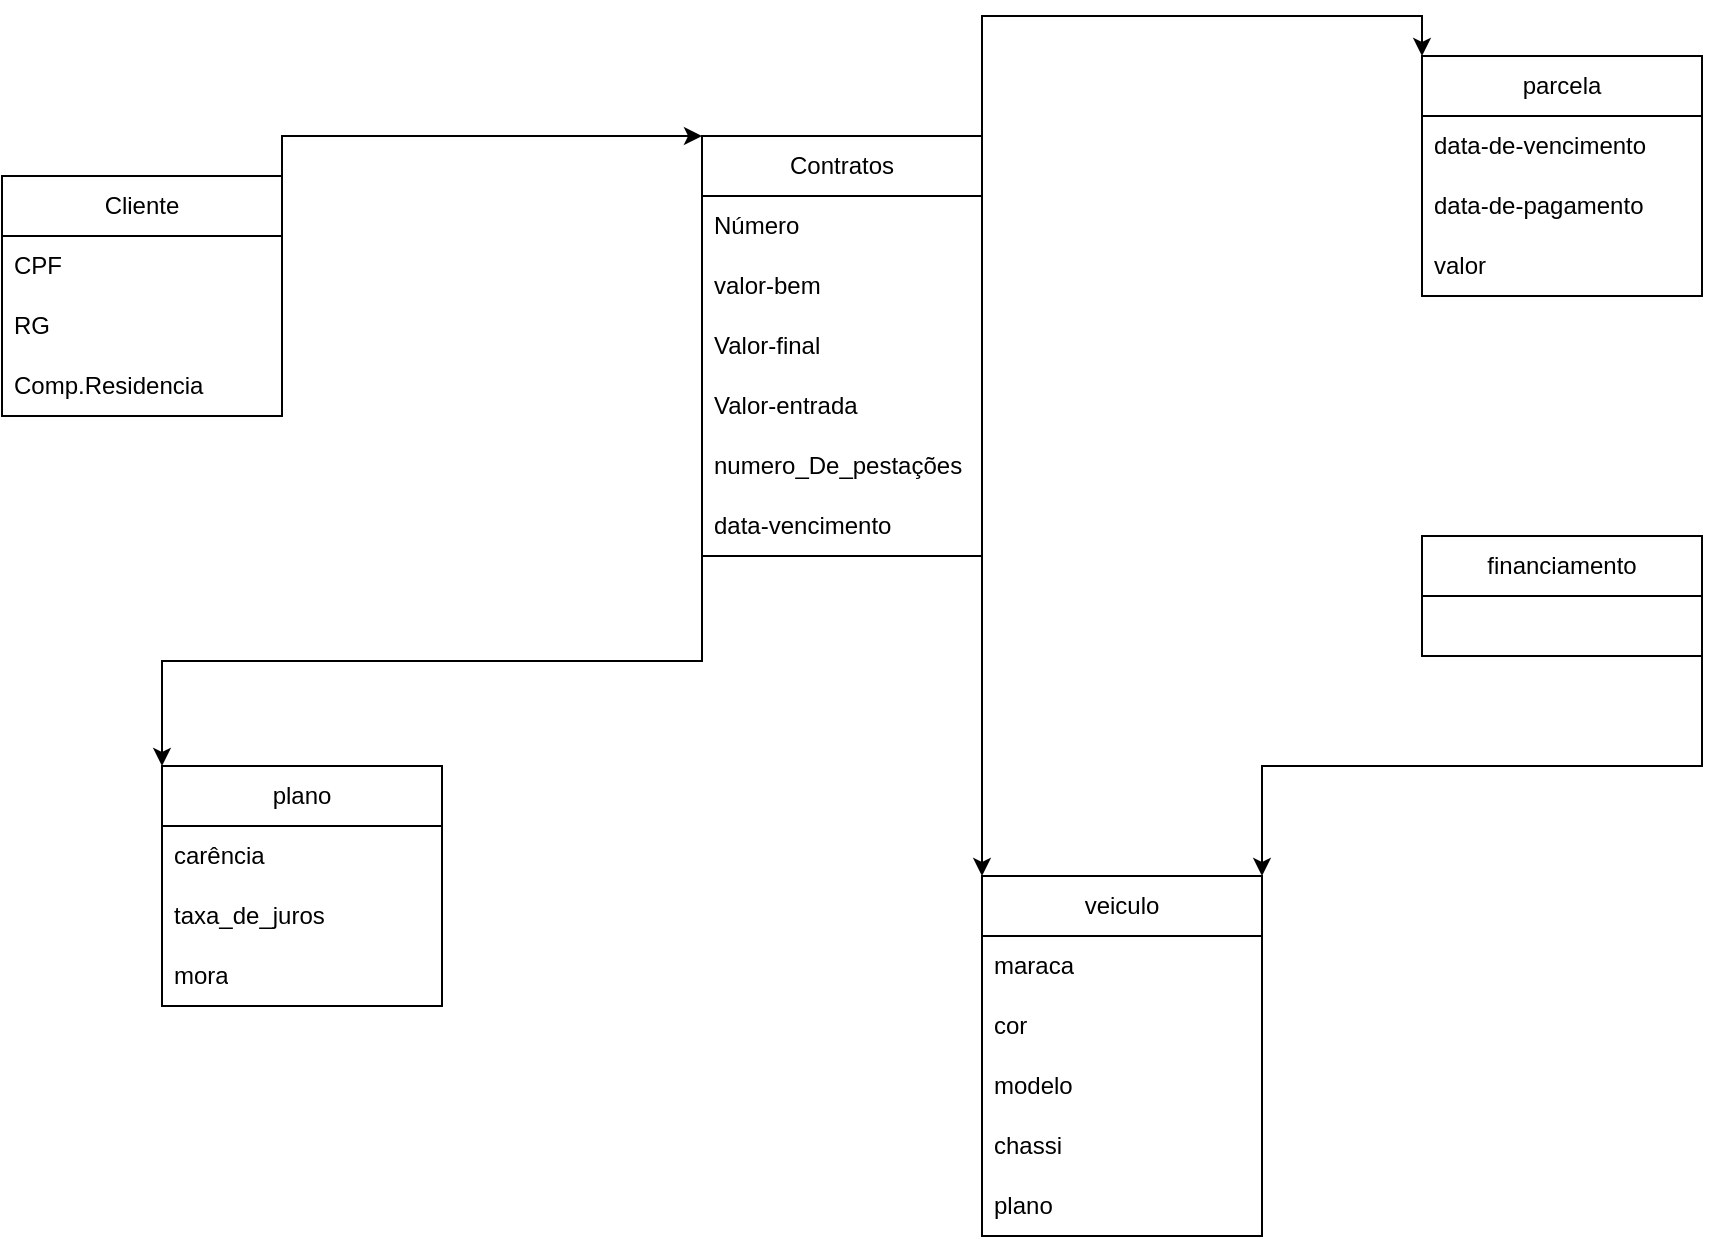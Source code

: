 <mxfile version="21.8.0" type="github">
  <diagram name="Página-1" id="_oDHlMAUnnKFJ1dQuTjk">
    <mxGraphModel dx="1434" dy="718" grid="1" gridSize="10" guides="1" tooltips="1" connect="1" arrows="1" fold="1" page="1" pageScale="1" pageWidth="827" pageHeight="1169" math="0" shadow="0">
      <root>
        <mxCell id="0" />
        <mxCell id="1" parent="0" />
        <mxCell id="SKrmHLBZBjwepl713rSt-146" style="edgeStyle=orthogonalEdgeStyle;rounded=0;orthogonalLoop=1;jettySize=auto;html=1;exitX=1;exitY=0;exitDx=0;exitDy=0;entryX=0;entryY=0;entryDx=0;entryDy=0;" edge="1" parent="1" source="SKrmHLBZBjwepl713rSt-1" target="SKrmHLBZBjwepl713rSt-5">
          <mxGeometry relative="1" as="geometry" />
        </mxCell>
        <mxCell id="SKrmHLBZBjwepl713rSt-1" value="Cliente" style="swimlane;fontStyle=0;childLayout=stackLayout;horizontal=1;startSize=30;horizontalStack=0;resizeParent=1;resizeParentMax=0;resizeLast=0;collapsible=1;marginBottom=0;whiteSpace=wrap;html=1;" vertex="1" parent="1">
          <mxGeometry x="90" y="170" width="140" height="120" as="geometry" />
        </mxCell>
        <mxCell id="SKrmHLBZBjwepl713rSt-2" value="CPF" style="text;strokeColor=none;fillColor=none;align=left;verticalAlign=middle;spacingLeft=4;spacingRight=4;overflow=hidden;points=[[0,0.5],[1,0.5]];portConstraint=eastwest;rotatable=0;whiteSpace=wrap;html=1;" vertex="1" parent="SKrmHLBZBjwepl713rSt-1">
          <mxGeometry y="30" width="140" height="30" as="geometry" />
        </mxCell>
        <mxCell id="SKrmHLBZBjwepl713rSt-3" value="RG" style="text;strokeColor=none;fillColor=none;align=left;verticalAlign=middle;spacingLeft=4;spacingRight=4;overflow=hidden;points=[[0,0.5],[1,0.5]];portConstraint=eastwest;rotatable=0;whiteSpace=wrap;html=1;" vertex="1" parent="SKrmHLBZBjwepl713rSt-1">
          <mxGeometry y="60" width="140" height="30" as="geometry" />
        </mxCell>
        <mxCell id="SKrmHLBZBjwepl713rSt-4" value="Comp.Residencia" style="text;strokeColor=none;fillColor=none;align=left;verticalAlign=middle;spacingLeft=4;spacingRight=4;overflow=hidden;points=[[0,0.5],[1,0.5]];portConstraint=eastwest;rotatable=0;whiteSpace=wrap;html=1;" vertex="1" parent="SKrmHLBZBjwepl713rSt-1">
          <mxGeometry y="90" width="140" height="30" as="geometry" />
        </mxCell>
        <mxCell id="SKrmHLBZBjwepl713rSt-147" style="edgeStyle=orthogonalEdgeStyle;rounded=0;orthogonalLoop=1;jettySize=auto;html=1;exitX=1;exitY=0;exitDx=0;exitDy=0;entryX=0;entryY=0;entryDx=0;entryDy=0;" edge="1" parent="1" source="SKrmHLBZBjwepl713rSt-5" target="SKrmHLBZBjwepl713rSt-142">
          <mxGeometry relative="1" as="geometry" />
        </mxCell>
        <mxCell id="SKrmHLBZBjwepl713rSt-148" style="edgeStyle=orthogonalEdgeStyle;rounded=0;orthogonalLoop=1;jettySize=auto;html=1;exitX=1;exitY=1;exitDx=0;exitDy=0;entryX=0;entryY=0;entryDx=0;entryDy=0;" edge="1" parent="1" source="SKrmHLBZBjwepl713rSt-5" target="SKrmHLBZBjwepl713rSt-132">
          <mxGeometry relative="1" as="geometry" />
        </mxCell>
        <mxCell id="SKrmHLBZBjwepl713rSt-149" style="edgeStyle=orthogonalEdgeStyle;rounded=0;orthogonalLoop=1;jettySize=auto;html=1;exitX=0;exitY=1;exitDx=0;exitDy=0;entryX=0;entryY=0;entryDx=0;entryDy=0;" edge="1" parent="1" source="SKrmHLBZBjwepl713rSt-5" target="SKrmHLBZBjwepl713rSt-123">
          <mxGeometry relative="1" as="geometry" />
        </mxCell>
        <mxCell id="SKrmHLBZBjwepl713rSt-5" value="Contratos" style="swimlane;fontStyle=0;childLayout=stackLayout;horizontal=1;startSize=30;horizontalStack=0;resizeParent=1;resizeParentMax=0;resizeLast=0;collapsible=1;marginBottom=0;whiteSpace=wrap;html=1;" vertex="1" parent="1">
          <mxGeometry x="440" y="150" width="140" height="210" as="geometry" />
        </mxCell>
        <mxCell id="SKrmHLBZBjwepl713rSt-6" value="Número" style="text;strokeColor=none;fillColor=none;align=left;verticalAlign=middle;spacingLeft=4;spacingRight=4;overflow=hidden;points=[[0,0.5],[1,0.5]];portConstraint=eastwest;rotatable=0;whiteSpace=wrap;html=1;" vertex="1" parent="SKrmHLBZBjwepl713rSt-5">
          <mxGeometry y="30" width="140" height="30" as="geometry" />
        </mxCell>
        <mxCell id="SKrmHLBZBjwepl713rSt-7" value="valor-bem" style="text;strokeColor=none;fillColor=none;align=left;verticalAlign=middle;spacingLeft=4;spacingRight=4;overflow=hidden;points=[[0,0.5],[1,0.5]];portConstraint=eastwest;rotatable=0;whiteSpace=wrap;html=1;" vertex="1" parent="SKrmHLBZBjwepl713rSt-5">
          <mxGeometry y="60" width="140" height="30" as="geometry" />
        </mxCell>
        <mxCell id="SKrmHLBZBjwepl713rSt-10" value="Valor-final" style="text;strokeColor=none;fillColor=none;align=left;verticalAlign=middle;spacingLeft=4;spacingRight=4;overflow=hidden;points=[[0,0.5],[1,0.5]];portConstraint=eastwest;rotatable=0;whiteSpace=wrap;html=1;" vertex="1" parent="SKrmHLBZBjwepl713rSt-5">
          <mxGeometry y="90" width="140" height="30" as="geometry" />
        </mxCell>
        <mxCell id="SKrmHLBZBjwepl713rSt-120" value="Valor-entrada" style="text;strokeColor=none;fillColor=none;align=left;verticalAlign=middle;spacingLeft=4;spacingRight=4;overflow=hidden;points=[[0,0.5],[1,0.5]];portConstraint=eastwest;rotatable=0;whiteSpace=wrap;html=1;" vertex="1" parent="SKrmHLBZBjwepl713rSt-5">
          <mxGeometry y="120" width="140" height="30" as="geometry" />
        </mxCell>
        <mxCell id="SKrmHLBZBjwepl713rSt-121" value="numero_De_pestações" style="text;strokeColor=none;fillColor=none;align=left;verticalAlign=middle;spacingLeft=4;spacingRight=4;overflow=hidden;points=[[0,0.5],[1,0.5]];portConstraint=eastwest;rotatable=0;whiteSpace=wrap;html=1;" vertex="1" parent="SKrmHLBZBjwepl713rSt-5">
          <mxGeometry y="150" width="140" height="30" as="geometry" />
        </mxCell>
        <mxCell id="SKrmHLBZBjwepl713rSt-122" value="data-vencimento" style="text;strokeColor=none;fillColor=none;align=left;verticalAlign=middle;spacingLeft=4;spacingRight=4;overflow=hidden;points=[[0,0.5],[1,0.5]];portConstraint=eastwest;rotatable=0;whiteSpace=wrap;html=1;" vertex="1" parent="SKrmHLBZBjwepl713rSt-5">
          <mxGeometry y="180" width="140" height="30" as="geometry" />
        </mxCell>
        <mxCell id="SKrmHLBZBjwepl713rSt-123" value="plano" style="swimlane;fontStyle=0;childLayout=stackLayout;horizontal=1;startSize=30;horizontalStack=0;resizeParent=1;resizeParentMax=0;resizeLast=0;collapsible=1;marginBottom=0;whiteSpace=wrap;html=1;" vertex="1" parent="1">
          <mxGeometry x="170" y="465" width="140" height="120" as="geometry" />
        </mxCell>
        <mxCell id="SKrmHLBZBjwepl713rSt-124" value="carência&lt;span style=&quot;white-space: pre;&quot;&gt;&#x9;&lt;/span&gt;" style="text;strokeColor=none;fillColor=none;align=left;verticalAlign=middle;spacingLeft=4;spacingRight=4;overflow=hidden;points=[[0,0.5],[1,0.5]];portConstraint=eastwest;rotatable=0;whiteSpace=wrap;html=1;" vertex="1" parent="SKrmHLBZBjwepl713rSt-123">
          <mxGeometry y="30" width="140" height="30" as="geometry" />
        </mxCell>
        <mxCell id="SKrmHLBZBjwepl713rSt-125" value="taxa_de_juros" style="text;strokeColor=none;fillColor=none;align=left;verticalAlign=middle;spacingLeft=4;spacingRight=4;overflow=hidden;points=[[0,0.5],[1,0.5]];portConstraint=eastwest;rotatable=0;whiteSpace=wrap;html=1;" vertex="1" parent="SKrmHLBZBjwepl713rSt-123">
          <mxGeometry y="60" width="140" height="30" as="geometry" />
        </mxCell>
        <mxCell id="SKrmHLBZBjwepl713rSt-126" value="mora" style="text;strokeColor=none;fillColor=none;align=left;verticalAlign=middle;spacingLeft=4;spacingRight=4;overflow=hidden;points=[[0,0.5],[1,0.5]];portConstraint=eastwest;rotatable=0;whiteSpace=wrap;html=1;" vertex="1" parent="SKrmHLBZBjwepl713rSt-123">
          <mxGeometry y="90" width="140" height="30" as="geometry" />
        </mxCell>
        <mxCell id="SKrmHLBZBjwepl713rSt-150" style="edgeStyle=orthogonalEdgeStyle;rounded=0;orthogonalLoop=1;jettySize=auto;html=1;exitX=1;exitY=1;exitDx=0;exitDy=0;entryX=1;entryY=0;entryDx=0;entryDy=0;" edge="1" parent="1" source="SKrmHLBZBjwepl713rSt-127" target="SKrmHLBZBjwepl713rSt-132">
          <mxGeometry relative="1" as="geometry" />
        </mxCell>
        <mxCell id="SKrmHLBZBjwepl713rSt-127" value="financiamento" style="swimlane;fontStyle=0;childLayout=stackLayout;horizontal=1;startSize=30;horizontalStack=0;resizeParent=1;resizeParentMax=0;resizeLast=0;collapsible=1;marginBottom=0;whiteSpace=wrap;html=1;" vertex="1" parent="1">
          <mxGeometry x="800" y="350" width="140" height="60" as="geometry" />
        </mxCell>
        <mxCell id="SKrmHLBZBjwepl713rSt-132" value="veiculo" style="swimlane;fontStyle=0;childLayout=stackLayout;horizontal=1;startSize=30;horizontalStack=0;resizeParent=1;resizeParentMax=0;resizeLast=0;collapsible=1;marginBottom=0;whiteSpace=wrap;html=1;" vertex="1" parent="1">
          <mxGeometry x="580" y="520" width="140" height="180" as="geometry" />
        </mxCell>
        <mxCell id="SKrmHLBZBjwepl713rSt-133" value="maraca" style="text;strokeColor=none;fillColor=none;align=left;verticalAlign=middle;spacingLeft=4;spacingRight=4;overflow=hidden;points=[[0,0.5],[1,0.5]];portConstraint=eastwest;rotatable=0;whiteSpace=wrap;html=1;" vertex="1" parent="SKrmHLBZBjwepl713rSt-132">
          <mxGeometry y="30" width="140" height="30" as="geometry" />
        </mxCell>
        <mxCell id="SKrmHLBZBjwepl713rSt-134" value="cor" style="text;strokeColor=none;fillColor=none;align=left;verticalAlign=middle;spacingLeft=4;spacingRight=4;overflow=hidden;points=[[0,0.5],[1,0.5]];portConstraint=eastwest;rotatable=0;whiteSpace=wrap;html=1;" vertex="1" parent="SKrmHLBZBjwepl713rSt-132">
          <mxGeometry y="60" width="140" height="30" as="geometry" />
        </mxCell>
        <mxCell id="SKrmHLBZBjwepl713rSt-135" value="modelo" style="text;strokeColor=none;fillColor=none;align=left;verticalAlign=middle;spacingLeft=4;spacingRight=4;overflow=hidden;points=[[0,0.5],[1,0.5]];portConstraint=eastwest;rotatable=0;whiteSpace=wrap;html=1;" vertex="1" parent="SKrmHLBZBjwepl713rSt-132">
          <mxGeometry y="90" width="140" height="30" as="geometry" />
        </mxCell>
        <mxCell id="SKrmHLBZBjwepl713rSt-140" value="chassi" style="text;strokeColor=none;fillColor=none;align=left;verticalAlign=middle;spacingLeft=4;spacingRight=4;overflow=hidden;points=[[0,0.5],[1,0.5]];portConstraint=eastwest;rotatable=0;whiteSpace=wrap;html=1;" vertex="1" parent="SKrmHLBZBjwepl713rSt-132">
          <mxGeometry y="120" width="140" height="30" as="geometry" />
        </mxCell>
        <mxCell id="SKrmHLBZBjwepl713rSt-141" value="plano" style="text;strokeColor=none;fillColor=none;align=left;verticalAlign=middle;spacingLeft=4;spacingRight=4;overflow=hidden;points=[[0,0.5],[1,0.5]];portConstraint=eastwest;rotatable=0;whiteSpace=wrap;html=1;" vertex="1" parent="SKrmHLBZBjwepl713rSt-132">
          <mxGeometry y="150" width="140" height="30" as="geometry" />
        </mxCell>
        <mxCell id="SKrmHLBZBjwepl713rSt-142" value="parcela" style="swimlane;fontStyle=0;childLayout=stackLayout;horizontal=1;startSize=30;horizontalStack=0;resizeParent=1;resizeParentMax=0;resizeLast=0;collapsible=1;marginBottom=0;whiteSpace=wrap;html=1;" vertex="1" parent="1">
          <mxGeometry x="800" y="110" width="140" height="120" as="geometry" />
        </mxCell>
        <mxCell id="SKrmHLBZBjwepl713rSt-143" value="data-de-vencimento" style="text;strokeColor=none;fillColor=none;align=left;verticalAlign=middle;spacingLeft=4;spacingRight=4;overflow=hidden;points=[[0,0.5],[1,0.5]];portConstraint=eastwest;rotatable=0;whiteSpace=wrap;html=1;" vertex="1" parent="SKrmHLBZBjwepl713rSt-142">
          <mxGeometry y="30" width="140" height="30" as="geometry" />
        </mxCell>
        <mxCell id="SKrmHLBZBjwepl713rSt-144" value="data-de-pagamento" style="text;strokeColor=none;fillColor=none;align=left;verticalAlign=middle;spacingLeft=4;spacingRight=4;overflow=hidden;points=[[0,0.5],[1,0.5]];portConstraint=eastwest;rotatable=0;whiteSpace=wrap;html=1;" vertex="1" parent="SKrmHLBZBjwepl713rSt-142">
          <mxGeometry y="60" width="140" height="30" as="geometry" />
        </mxCell>
        <mxCell id="SKrmHLBZBjwepl713rSt-145" value="valor" style="text;strokeColor=none;fillColor=none;align=left;verticalAlign=middle;spacingLeft=4;spacingRight=4;overflow=hidden;points=[[0,0.5],[1,0.5]];portConstraint=eastwest;rotatable=0;whiteSpace=wrap;html=1;" vertex="1" parent="SKrmHLBZBjwepl713rSt-142">
          <mxGeometry y="90" width="140" height="30" as="geometry" />
        </mxCell>
      </root>
    </mxGraphModel>
  </diagram>
</mxfile>
